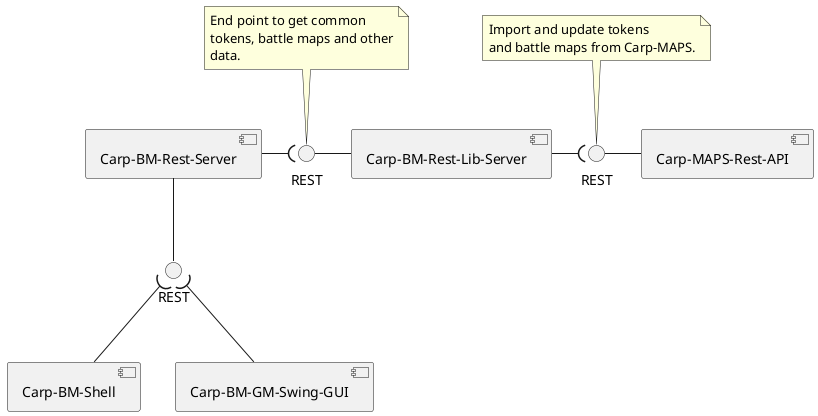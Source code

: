 @startuml

component CarpBmRestServer as "Carp-BM-Rest-Server"
interface CarpBmRestServer_I_REST as "REST"
CarpBmRestServer -- CarpBmRestServer_I_REST

component CarpBmRestLibServer as "Carp-BM-Rest-Lib-Server"
interface CarpBmRestLibServer_I_REST as "REST"
CarpBmRestLibServer -LEFT- CarpBmRestLibServer_I_REST

component CarpMapsRestAPI as "Carp-MAPS-Rest-API"
interface CarpMapsRestAPI_I_REST as "REST"
CarpMapsRestAPI -LEFT- CarpMapsRestAPI_I_REST

component CarpBmShell as "Carp-BM-Shell"
CarpBmShell -UP-( CarpBmRestServer_I_REST

component CarpBmGmSwingGui as "Carp-BM-GM-Swing-GUI"
CarpBmGmSwingGui -UP-( CarpBmRestServer_I_REST

CarpBmRestServer -RIGHT-( CarpBmRestLibServer_I_REST
note top of CarpBmRestLibServer_I_REST
	End point to get common
	tokens, battle maps and other
	data.
end note

CarpBmRestLibServer -RIGHT-( CarpMapsRestAPI_I_REST
note top of CarpMapsRestAPI_I_REST
	Import and update tokens
	and battle maps from Carp-MAPS.
end note

@enduml